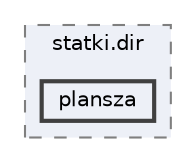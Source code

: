 digraph "statki.bak/build/CMakeFiles/statki.dir/plansza"
{
 // LATEX_PDF_SIZE
  bgcolor="transparent";
  edge [fontname=Helvetica,fontsize=10,labelfontname=Helvetica,labelfontsize=10];
  node [fontname=Helvetica,fontsize=10,shape=box,height=0.2,width=0.4];
  compound=true
  subgraph clusterdir_b330db8e1c7a14618bc879cd021bad2d {
    graph [ bgcolor="#edf0f7", pencolor="grey50", label="statki.dir", fontname=Helvetica,fontsize=10 style="filled,dashed", URL="dir_b330db8e1c7a14618bc879cd021bad2d.html",tooltip=""]
  dir_1bdcd9f7a23a97d79bc446435567994f [label="plansza", fillcolor="#edf0f7", color="grey25", style="filled,bold", URL="dir_1bdcd9f7a23a97d79bc446435567994f.html",tooltip=""];
  }
}
